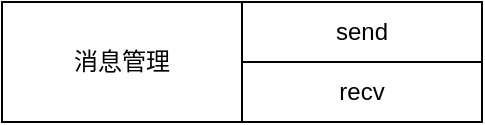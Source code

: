 <mxfile version="13.3.5" type="github">
  <diagram id="I0tTbIVz2taehSvC3SyJ" name="Page-1">
    <mxGraphModel dx="1372" dy="833" grid="1" gridSize="10" guides="1" tooltips="1" connect="1" arrows="1" fold="1" page="1" pageScale="1" pageWidth="827" pageHeight="1169" math="0" shadow="0">
      <root>
        <mxCell id="0" />
        <mxCell id="1" parent="0" />
        <mxCell id="eCIu5ebLq8_7URlHtB98-1" value="消息管理" style="rounded=0;whiteSpace=wrap;html=1;" vertex="1" parent="1">
          <mxGeometry x="80" y="120" width="120" height="60" as="geometry" />
        </mxCell>
        <mxCell id="eCIu5ebLq8_7URlHtB98-2" value="send" style="rounded=0;whiteSpace=wrap;html=1;" vertex="1" parent="1">
          <mxGeometry x="200" y="120" width="120" height="30" as="geometry" />
        </mxCell>
        <mxCell id="eCIu5ebLq8_7URlHtB98-3" value="recv" style="rounded=0;whiteSpace=wrap;html=1;" vertex="1" parent="1">
          <mxGeometry x="200" y="150" width="120" height="30" as="geometry" />
        </mxCell>
      </root>
    </mxGraphModel>
  </diagram>
</mxfile>
